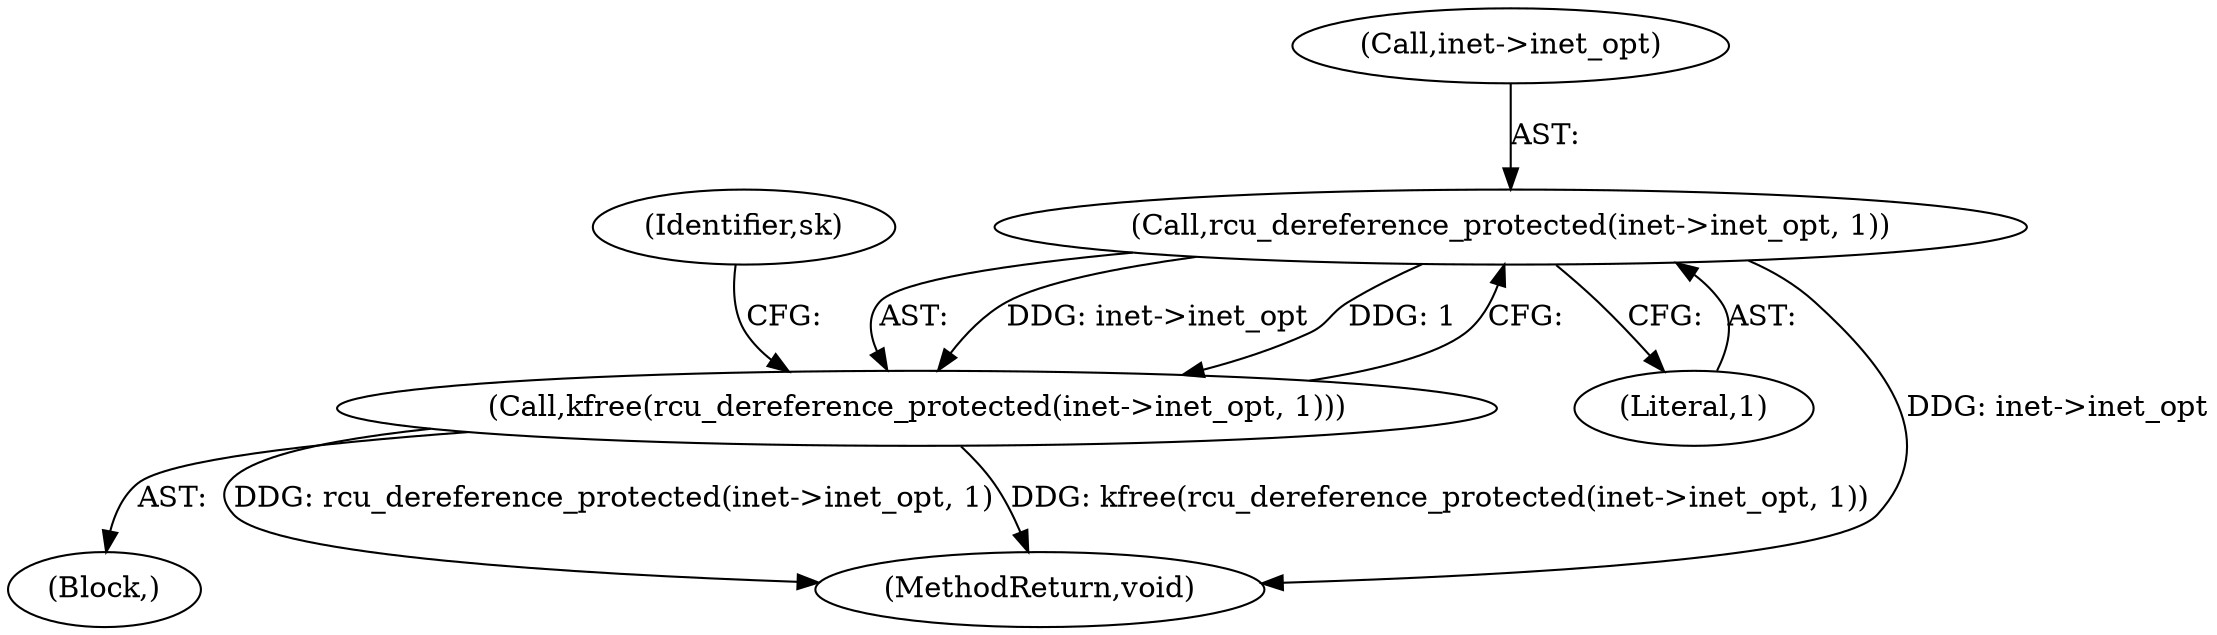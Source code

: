 digraph "0_linux_f6d8bd051c391c1c0458a30b2a7abcd939329259_4@pointer" {
"1000171" [label="(Call,rcu_dereference_protected(inet->inet_opt, 1))"];
"1000170" [label="(Call,kfree(rcu_dereference_protected(inet->inet_opt, 1)))"];
"1000175" [label="(Literal,1)"];
"1000102" [label="(Block,)"];
"1000184" [label="(MethodReturn,void)"];
"1000179" [label="(Identifier,sk)"];
"1000171" [label="(Call,rcu_dereference_protected(inet->inet_opt, 1))"];
"1000172" [label="(Call,inet->inet_opt)"];
"1000170" [label="(Call,kfree(rcu_dereference_protected(inet->inet_opt, 1)))"];
"1000171" -> "1000170"  [label="AST: "];
"1000171" -> "1000175"  [label="CFG: "];
"1000172" -> "1000171"  [label="AST: "];
"1000175" -> "1000171"  [label="AST: "];
"1000170" -> "1000171"  [label="CFG: "];
"1000171" -> "1000184"  [label="DDG: inet->inet_opt"];
"1000171" -> "1000170"  [label="DDG: inet->inet_opt"];
"1000171" -> "1000170"  [label="DDG: 1"];
"1000170" -> "1000102"  [label="AST: "];
"1000179" -> "1000170"  [label="CFG: "];
"1000170" -> "1000184"  [label="DDG: rcu_dereference_protected(inet->inet_opt, 1)"];
"1000170" -> "1000184"  [label="DDG: kfree(rcu_dereference_protected(inet->inet_opt, 1))"];
}
